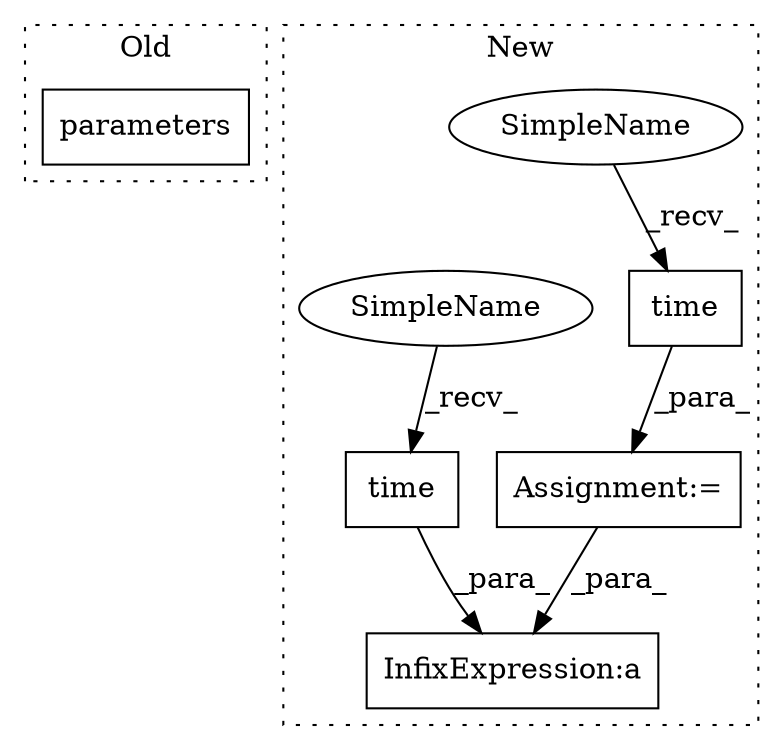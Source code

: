digraph G {
subgraph cluster0 {
1 [label="parameters" a="32" s="5394" l="12" shape="box"];
label = "Old";
style="dotted";
}
subgraph cluster1 {
2 [label="time" a="32" s="3763" l="6" shape="box"];
3 [label="time" a="32" s="6014" l="6" shape="box"];
4 [label="InfixExpression:a" a="27" s="6055" l="3" shape="box"];
5 [label="Assignment:=" a="7" s="3757" l="1" shape="box"];
6 [label="SimpleName" a="42" s="3758" l="4" shape="ellipse"];
7 [label="SimpleName" a="42" s="6009" l="4" shape="ellipse"];
label = "New";
style="dotted";
}
2 -> 5 [label="_para_"];
3 -> 4 [label="_para_"];
5 -> 4 [label="_para_"];
6 -> 2 [label="_recv_"];
7 -> 3 [label="_recv_"];
}